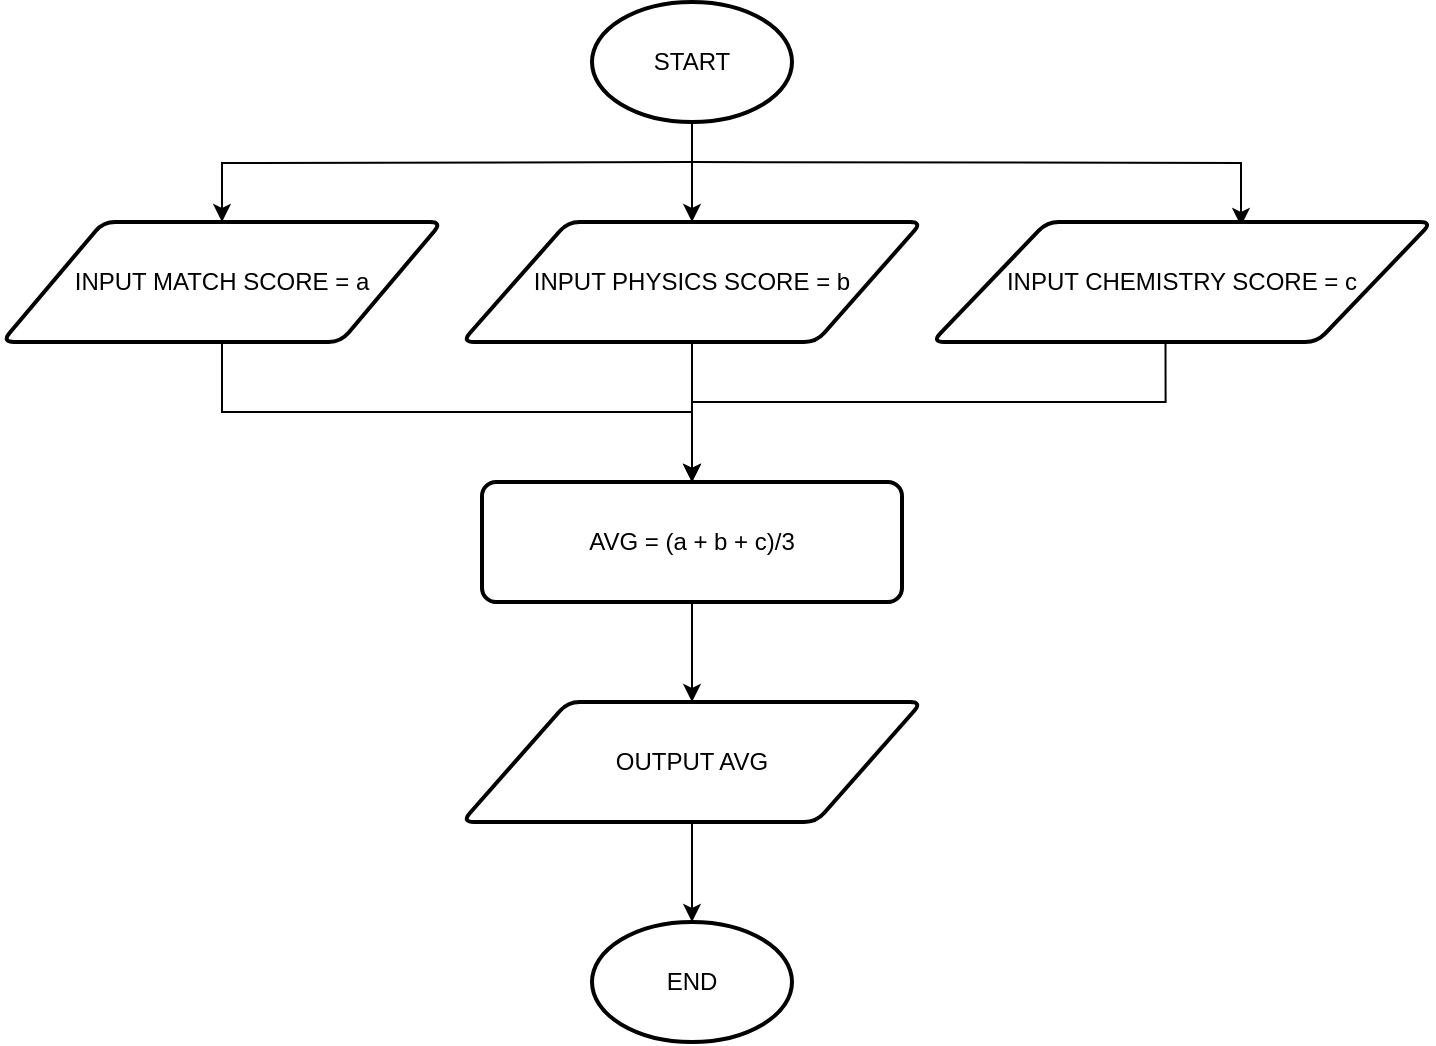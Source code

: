 <mxfile version="20.3.0" type="device"><diagram id="C5RBs43oDa-KdzZeNtuy" name="Page-1"><mxGraphModel dx="1038" dy="737" grid="1" gridSize="10" guides="1" tooltips="1" connect="1" arrows="1" fold="1" page="1" pageScale="1" pageWidth="827" pageHeight="1169" math="0" shadow="0"><root><mxCell id="WIyWlLk6GJQsqaUBKTNV-0"/><mxCell id="WIyWlLk6GJQsqaUBKTNV-1" parent="WIyWlLk6GJQsqaUBKTNV-0"/><mxCell id="DvcLG5eiRk3MD5sBfeIc-2" style="edgeStyle=orthogonalEdgeStyle;rounded=0;orthogonalLoop=1;jettySize=auto;html=1;entryX=0.5;entryY=0;entryDx=0;entryDy=0;" edge="1" parent="WIyWlLk6GJQsqaUBKTNV-1" source="v4xXhtHj8Ddq6ryYW5t2-0" target="DvcLG5eiRk3MD5sBfeIc-0"><mxGeometry relative="1" as="geometry"/></mxCell><mxCell id="DvcLG5eiRk3MD5sBfeIc-4" style="edgeStyle=orthogonalEdgeStyle;rounded=0;orthogonalLoop=1;jettySize=auto;html=1;entryX=0.5;entryY=0;entryDx=0;entryDy=0;" edge="1" parent="WIyWlLk6GJQsqaUBKTNV-1" target="v4xXhtHj8Ddq6ryYW5t2-1"><mxGeometry relative="1" as="geometry"><mxPoint x="390" y="300" as="sourcePoint"/></mxGeometry></mxCell><mxCell id="DvcLG5eiRk3MD5sBfeIc-5" style="edgeStyle=orthogonalEdgeStyle;rounded=0;orthogonalLoop=1;jettySize=auto;html=1;entryX=0.618;entryY=0.033;entryDx=0;entryDy=0;entryPerimeter=0;" edge="1" parent="WIyWlLk6GJQsqaUBKTNV-1" target="DvcLG5eiRk3MD5sBfeIc-1"><mxGeometry relative="1" as="geometry"><mxPoint x="390" y="300" as="sourcePoint"/></mxGeometry></mxCell><mxCell id="v4xXhtHj8Ddq6ryYW5t2-0" value="START" style="strokeWidth=2;html=1;shape=mxgraph.flowchart.start_1;whiteSpace=wrap;" parent="WIyWlLk6GJQsqaUBKTNV-1" vertex="1"><mxGeometry x="340" y="220" width="100" height="60" as="geometry"/></mxCell><mxCell id="DvcLG5eiRk3MD5sBfeIc-9" style="edgeStyle=orthogonalEdgeStyle;rounded=0;orthogonalLoop=1;jettySize=auto;html=1;entryX=0.5;entryY=0;entryDx=0;entryDy=0;exitX=0.5;exitY=1;exitDx=0;exitDy=0;" edge="1" parent="WIyWlLk6GJQsqaUBKTNV-1" source="v4xXhtHj8Ddq6ryYW5t2-1" target="DvcLG5eiRk3MD5sBfeIc-7"><mxGeometry relative="1" as="geometry"/></mxCell><mxCell id="v4xXhtHj8Ddq6ryYW5t2-1" value="INPUT MATCH SCORE = a" style="shape=parallelogram;html=1;strokeWidth=2;perimeter=parallelogramPerimeter;whiteSpace=wrap;rounded=1;arcSize=12;size=0.23;" parent="WIyWlLk6GJQsqaUBKTNV-1" vertex="1"><mxGeometry x="45" y="330" width="220" height="60" as="geometry"/></mxCell><mxCell id="v4xXhtHj8Ddq6ryYW5t2-4" value="END" style="strokeWidth=2;html=1;shape=mxgraph.flowchart.start_1;whiteSpace=wrap;" parent="WIyWlLk6GJQsqaUBKTNV-1" vertex="1"><mxGeometry x="340" y="680" width="100" height="60" as="geometry"/></mxCell><mxCell id="DvcLG5eiRk3MD5sBfeIc-8" style="edgeStyle=orthogonalEdgeStyle;rounded=0;orthogonalLoop=1;jettySize=auto;html=1;entryX=0.5;entryY=0;entryDx=0;entryDy=0;" edge="1" parent="WIyWlLk6GJQsqaUBKTNV-1" source="DvcLG5eiRk3MD5sBfeIc-0" target="DvcLG5eiRk3MD5sBfeIc-7"><mxGeometry relative="1" as="geometry"/></mxCell><mxCell id="DvcLG5eiRk3MD5sBfeIc-0" value="INPUT PHYSICS SCORE = b" style="shape=parallelogram;html=1;strokeWidth=2;perimeter=parallelogramPerimeter;whiteSpace=wrap;rounded=1;arcSize=12;size=0.23;" vertex="1" parent="WIyWlLk6GJQsqaUBKTNV-1"><mxGeometry x="275" y="330" width="230" height="60" as="geometry"/></mxCell><mxCell id="DvcLG5eiRk3MD5sBfeIc-10" style="edgeStyle=orthogonalEdgeStyle;rounded=0;orthogonalLoop=1;jettySize=auto;html=1;exitX=0.467;exitY=1;exitDx=0;exitDy=0;exitPerimeter=0;" edge="1" parent="WIyWlLk6GJQsqaUBKTNV-1" source="DvcLG5eiRk3MD5sBfeIc-1"><mxGeometry relative="1" as="geometry"><mxPoint x="390" y="460" as="targetPoint"/><Array as="points"><mxPoint x="627" y="420"/><mxPoint x="390" y="420"/></Array></mxGeometry></mxCell><mxCell id="DvcLG5eiRk3MD5sBfeIc-1" value="INPUT CHEMISTRY SCORE = c" style="shape=parallelogram;html=1;strokeWidth=2;perimeter=parallelogramPerimeter;whiteSpace=wrap;rounded=1;arcSize=12;size=0.23;" vertex="1" parent="WIyWlLk6GJQsqaUBKTNV-1"><mxGeometry x="510" y="330" width="250" height="60" as="geometry"/></mxCell><mxCell id="DvcLG5eiRk3MD5sBfeIc-12" style="edgeStyle=orthogonalEdgeStyle;rounded=0;orthogonalLoop=1;jettySize=auto;html=1;entryX=0.5;entryY=0;entryDx=0;entryDy=0;" edge="1" parent="WIyWlLk6GJQsqaUBKTNV-1" source="DvcLG5eiRk3MD5sBfeIc-7" target="DvcLG5eiRk3MD5sBfeIc-11"><mxGeometry relative="1" as="geometry"/></mxCell><mxCell id="DvcLG5eiRk3MD5sBfeIc-7" value="AVG = (a + b + c)/3" style="rounded=1;whiteSpace=wrap;html=1;absoluteArcSize=1;arcSize=14;strokeWidth=2;" vertex="1" parent="WIyWlLk6GJQsqaUBKTNV-1"><mxGeometry x="285" y="460" width="210" height="60" as="geometry"/></mxCell><mxCell id="DvcLG5eiRk3MD5sBfeIc-13" style="edgeStyle=orthogonalEdgeStyle;rounded=0;orthogonalLoop=1;jettySize=auto;html=1;entryX=0.5;entryY=0;entryDx=0;entryDy=0;entryPerimeter=0;" edge="1" parent="WIyWlLk6GJQsqaUBKTNV-1" source="DvcLG5eiRk3MD5sBfeIc-11" target="v4xXhtHj8Ddq6ryYW5t2-4"><mxGeometry relative="1" as="geometry"/></mxCell><mxCell id="DvcLG5eiRk3MD5sBfeIc-11" value="OUTPUT AVG" style="shape=parallelogram;html=1;strokeWidth=2;perimeter=parallelogramPerimeter;whiteSpace=wrap;rounded=1;arcSize=12;size=0.23;" vertex="1" parent="WIyWlLk6GJQsqaUBKTNV-1"><mxGeometry x="275" y="570" width="230" height="60" as="geometry"/></mxCell></root></mxGraphModel></diagram></mxfile>